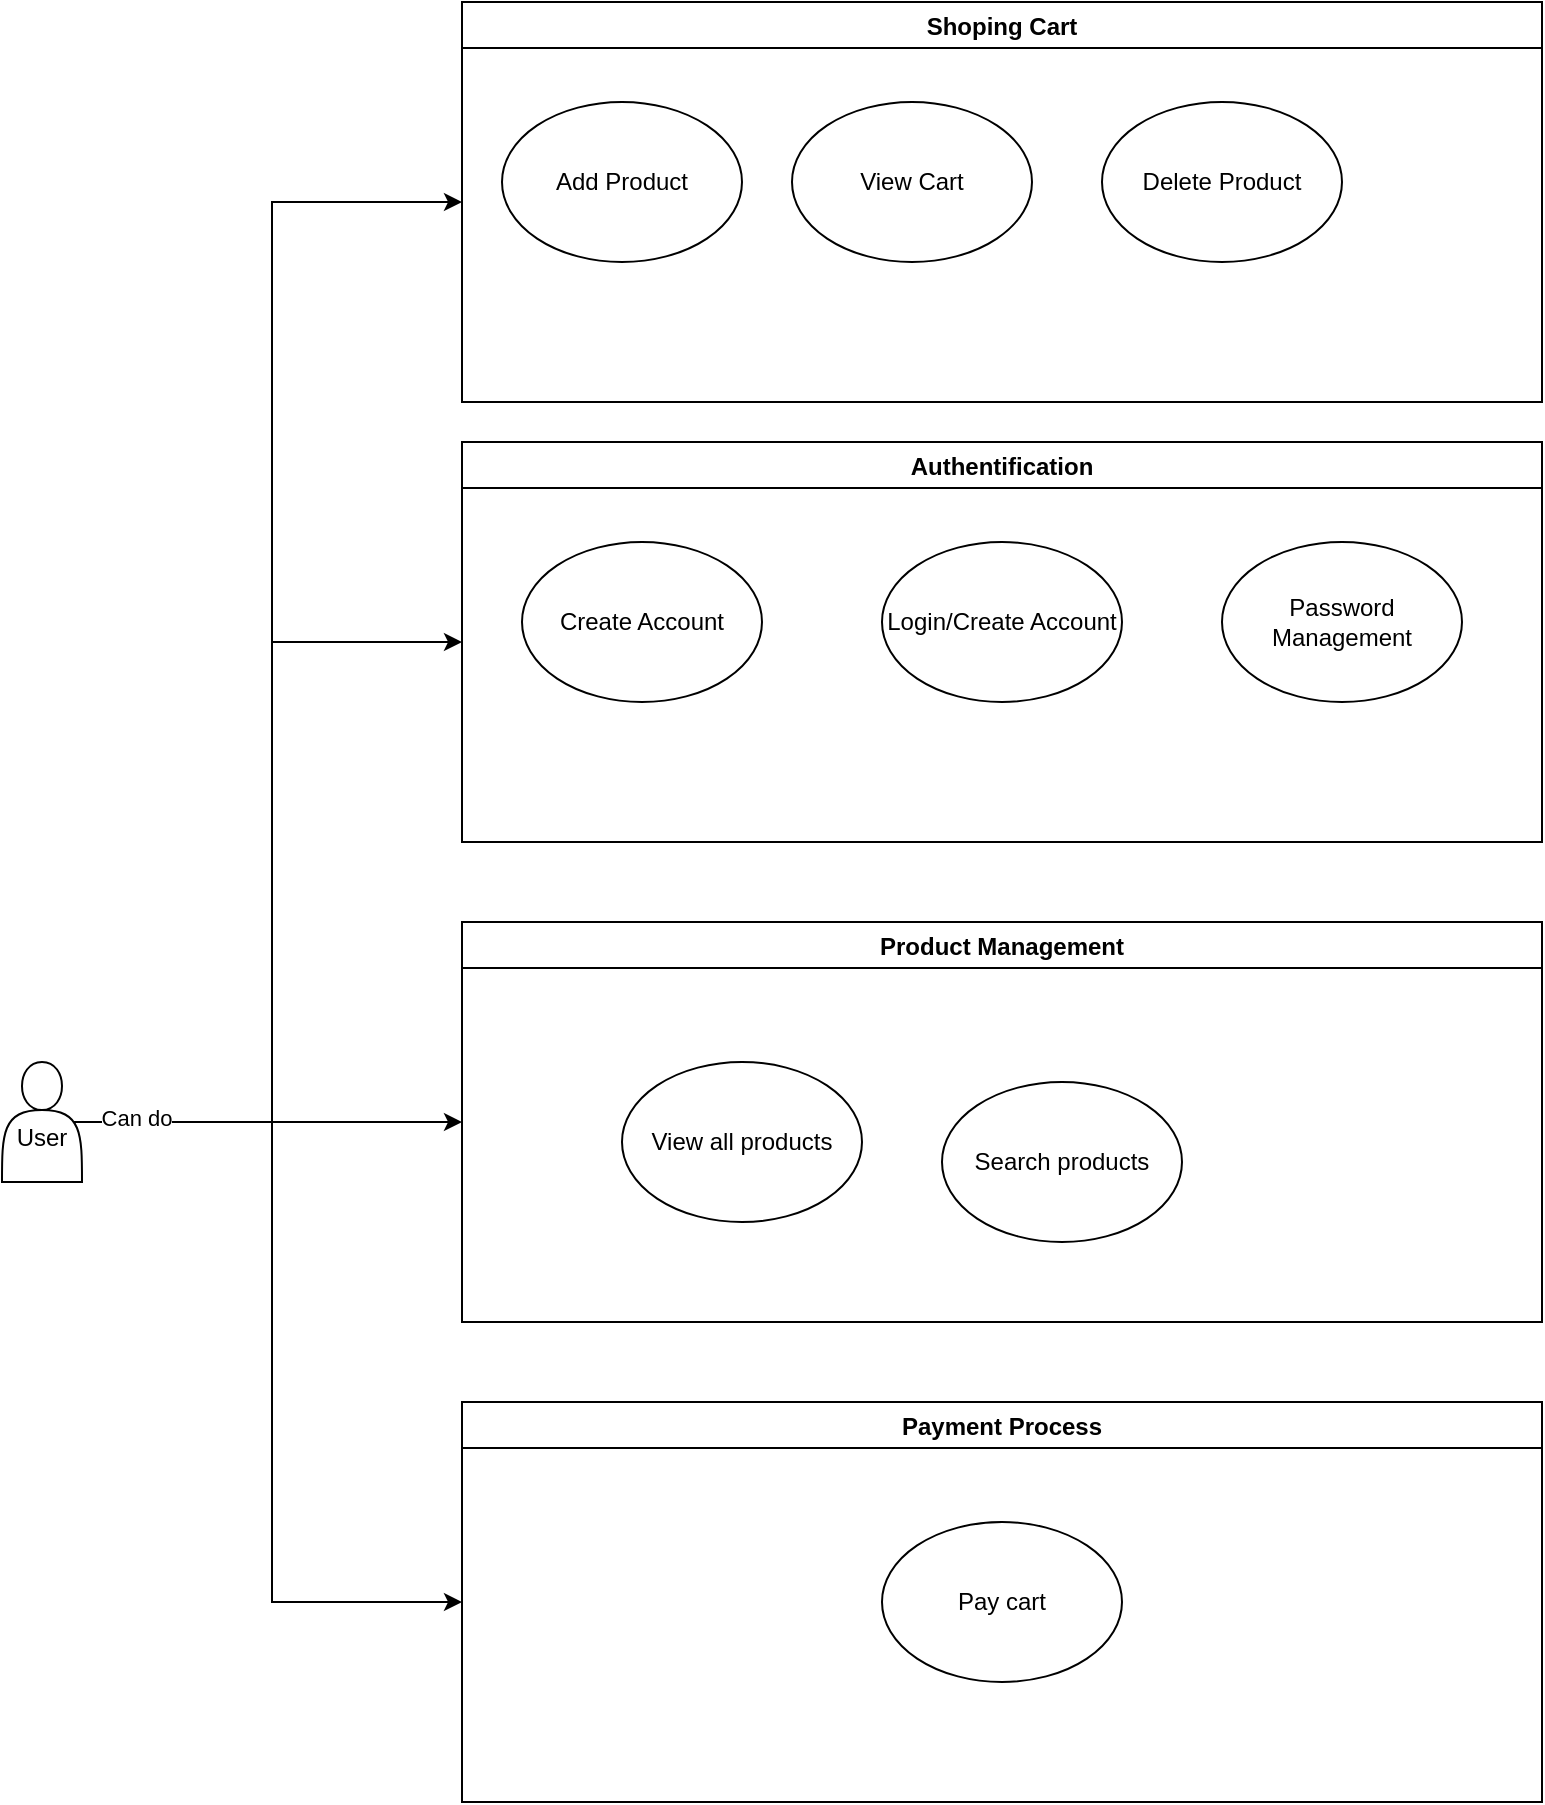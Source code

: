 <mxfile version="24.8.3">
  <diagram name="Page-1" id="fXRifTzL9tEW-Ucica_f">
    <mxGraphModel dx="1430" dy="1853" grid="1" gridSize="10" guides="1" tooltips="1" connect="1" arrows="1" fold="1" page="1" pageScale="1" pageWidth="850" pageHeight="1100" math="0" shadow="0">
      <root>
        <mxCell id="0" />
        <mxCell id="1" parent="0" />
        <mxCell id="aUSmhHUlLb2KoyWTokQt-10" style="edgeStyle=orthogonalEdgeStyle;rounded=0;orthogonalLoop=1;jettySize=auto;html=1;exitX=0.9;exitY=0.5;exitDx=0;exitDy=0;exitPerimeter=0;entryX=0;entryY=0.5;entryDx=0;entryDy=0;" edge="1" parent="1" source="aUSmhHUlLb2KoyWTokQt-1" target="aUSmhHUlLb2KoyWTokQt-9">
          <mxGeometry relative="1" as="geometry" />
        </mxCell>
        <mxCell id="aUSmhHUlLb2KoyWTokQt-11" style="edgeStyle=orthogonalEdgeStyle;rounded=0;orthogonalLoop=1;jettySize=auto;html=1;exitX=0.9;exitY=0.5;exitDx=0;exitDy=0;exitPerimeter=0;entryX=0;entryY=0.5;entryDx=0;entryDy=0;" edge="1" parent="1" source="aUSmhHUlLb2KoyWTokQt-1" target="aUSmhHUlLb2KoyWTokQt-5">
          <mxGeometry relative="1" as="geometry" />
        </mxCell>
        <mxCell id="aUSmhHUlLb2KoyWTokQt-12" style="edgeStyle=orthogonalEdgeStyle;rounded=0;orthogonalLoop=1;jettySize=auto;html=1;exitX=0.9;exitY=0.5;exitDx=0;exitDy=0;exitPerimeter=0;entryX=0;entryY=0.5;entryDx=0;entryDy=0;" edge="1" parent="1" source="aUSmhHUlLb2KoyWTokQt-1" target="aUSmhHUlLb2KoyWTokQt-6">
          <mxGeometry relative="1" as="geometry" />
        </mxCell>
        <mxCell id="aUSmhHUlLb2KoyWTokQt-14" style="edgeStyle=orthogonalEdgeStyle;rounded=0;orthogonalLoop=1;jettySize=auto;html=1;exitX=0.9;exitY=0.5;exitDx=0;exitDy=0;exitPerimeter=0;entryX=0;entryY=0.5;entryDx=0;entryDy=0;" edge="1" parent="1" source="aUSmhHUlLb2KoyWTokQt-1" target="aUSmhHUlLb2KoyWTokQt-8">
          <mxGeometry relative="1" as="geometry" />
        </mxCell>
        <mxCell id="aUSmhHUlLb2KoyWTokQt-15" value="Can do" style="edgeLabel;html=1;align=center;verticalAlign=middle;resizable=0;points=[];" vertex="1" connectable="0" parent="aUSmhHUlLb2KoyWTokQt-14">
          <mxGeometry x="-0.858" y="2" relative="1" as="geometry">
            <mxPoint as="offset" />
          </mxGeometry>
        </mxCell>
        <mxCell id="aUSmhHUlLb2KoyWTokQt-1" value="&lt;div&gt;&lt;br&gt;&lt;/div&gt;&lt;div&gt;User&lt;/div&gt;" style="shape=actor;whiteSpace=wrap;html=1;" vertex="1" parent="1">
          <mxGeometry x="30" y="340" width="40" height="60" as="geometry" />
        </mxCell>
        <mxCell id="aUSmhHUlLb2KoyWTokQt-5" value="Authentification" style="swimlane;" vertex="1" parent="1">
          <mxGeometry x="260" y="30" width="540" height="200" as="geometry" />
        </mxCell>
        <mxCell id="aUSmhHUlLb2KoyWTokQt-18" value="Login/Create Account" style="ellipse;whiteSpace=wrap;html=1;" vertex="1" parent="aUSmhHUlLb2KoyWTokQt-5">
          <mxGeometry x="210" y="50" width="120" height="80" as="geometry" />
        </mxCell>
        <mxCell id="aUSmhHUlLb2KoyWTokQt-16" value="Create Account" style="ellipse;whiteSpace=wrap;html=1;" vertex="1" parent="aUSmhHUlLb2KoyWTokQt-5">
          <mxGeometry x="30" y="50" width="120" height="80" as="geometry" />
        </mxCell>
        <mxCell id="aUSmhHUlLb2KoyWTokQt-19" value="Password Management" style="ellipse;whiteSpace=wrap;html=1;" vertex="1" parent="aUSmhHUlLb2KoyWTokQt-5">
          <mxGeometry x="380" y="50" width="120" height="80" as="geometry" />
        </mxCell>
        <mxCell id="aUSmhHUlLb2KoyWTokQt-6" value="Product Management" style="swimlane;" vertex="1" parent="1">
          <mxGeometry x="260" y="270" width="540" height="200" as="geometry" />
        </mxCell>
        <mxCell id="aUSmhHUlLb2KoyWTokQt-25" value="View all products" style="ellipse;whiteSpace=wrap;html=1;" vertex="1" parent="aUSmhHUlLb2KoyWTokQt-6">
          <mxGeometry x="80" y="70" width="120" height="80" as="geometry" />
        </mxCell>
        <mxCell id="aUSmhHUlLb2KoyWTokQt-26" value="&lt;div&gt;Search products&lt;/div&gt;" style="ellipse;whiteSpace=wrap;html=1;" vertex="1" parent="aUSmhHUlLb2KoyWTokQt-6">
          <mxGeometry x="240" y="80" width="120" height="80" as="geometry" />
        </mxCell>
        <mxCell id="aUSmhHUlLb2KoyWTokQt-8" value="Payment Process" style="swimlane;" vertex="1" parent="1">
          <mxGeometry x="260" y="510" width="540" height="200" as="geometry" />
        </mxCell>
        <mxCell id="aUSmhHUlLb2KoyWTokQt-23" value="Pay cart" style="ellipse;whiteSpace=wrap;html=1;" vertex="1" parent="aUSmhHUlLb2KoyWTokQt-8">
          <mxGeometry x="210" y="60" width="120" height="80" as="geometry" />
        </mxCell>
        <mxCell id="aUSmhHUlLb2KoyWTokQt-9" value="Shoping Cart" style="swimlane;" vertex="1" parent="1">
          <mxGeometry x="260" y="-190" width="540" height="200" as="geometry" />
        </mxCell>
        <mxCell id="aUSmhHUlLb2KoyWTokQt-20" value="&lt;div&gt;Add Product&lt;/div&gt;" style="ellipse;whiteSpace=wrap;html=1;" vertex="1" parent="aUSmhHUlLb2KoyWTokQt-9">
          <mxGeometry x="20" y="50" width="120" height="80" as="geometry" />
        </mxCell>
        <mxCell id="aUSmhHUlLb2KoyWTokQt-21" value="View Cart" style="ellipse;whiteSpace=wrap;html=1;" vertex="1" parent="aUSmhHUlLb2KoyWTokQt-9">
          <mxGeometry x="165" y="50" width="120" height="80" as="geometry" />
        </mxCell>
        <mxCell id="aUSmhHUlLb2KoyWTokQt-22" value="Delete Product" style="ellipse;whiteSpace=wrap;html=1;" vertex="1" parent="aUSmhHUlLb2KoyWTokQt-9">
          <mxGeometry x="320" y="50" width="120" height="80" as="geometry" />
        </mxCell>
      </root>
    </mxGraphModel>
  </diagram>
</mxfile>
